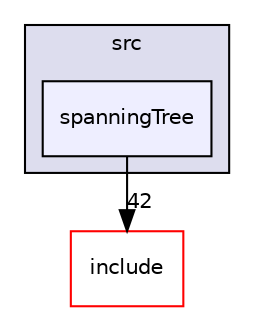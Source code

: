 digraph "spanningTree" {
  compound=true
  node [ fontsize="10", fontname="Helvetica"];
  edge [ labelfontsize="10", labelfontname="Helvetica"];
  subgraph clusterdir_68267d1309a1af8e8297ef4c3efbcdba {
    graph [ bgcolor="#ddddee", pencolor="black", label="src" fontname="Helvetica", fontsize="10", URL="dir_68267d1309a1af8e8297ef4c3efbcdba.html"]
  dir_48f024be59dcde80115f431c77ff572d [shape=box, label="spanningTree", style="filled", fillcolor="#eeeeff", pencolor="black", URL="dir_48f024be59dcde80115f431c77ff572d.html"];
  }
  dir_d44c64559bbebec7f509842c48db8b23 [shape=box label="include" fillcolor="white" style="filled" color="red" URL="dir_d44c64559bbebec7f509842c48db8b23.html"];
  dir_48f024be59dcde80115f431c77ff572d->dir_d44c64559bbebec7f509842c48db8b23 [headlabel="42", labeldistance=1.5 headhref="dir_000030_000002.html"];
}
